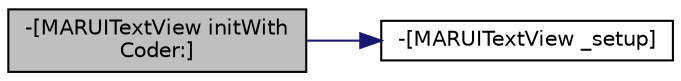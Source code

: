 digraph "-[MARUITextView initWithCoder:]"
{
  edge [fontname="Helvetica",fontsize="10",labelfontname="Helvetica",labelfontsize="10"];
  node [fontname="Helvetica",fontsize="10",shape=record];
  rankdir="LR";
  Node10 [label="-[MARUITextView initWith\lCoder:]",height=0.2,width=0.4,color="black", fillcolor="grey75", style="filled", fontcolor="black"];
  Node10 -> Node11 [color="midnightblue",fontsize="10",style="solid",fontname="Helvetica"];
  Node11 [label="-[MARUITextView _setup]",height=0.2,width=0.4,color="black", fillcolor="white", style="filled",URL="$interface_m_a_r_u_i_text_view.html#ab776d800a2938d34c31b7b6a3e13e563"];
}

